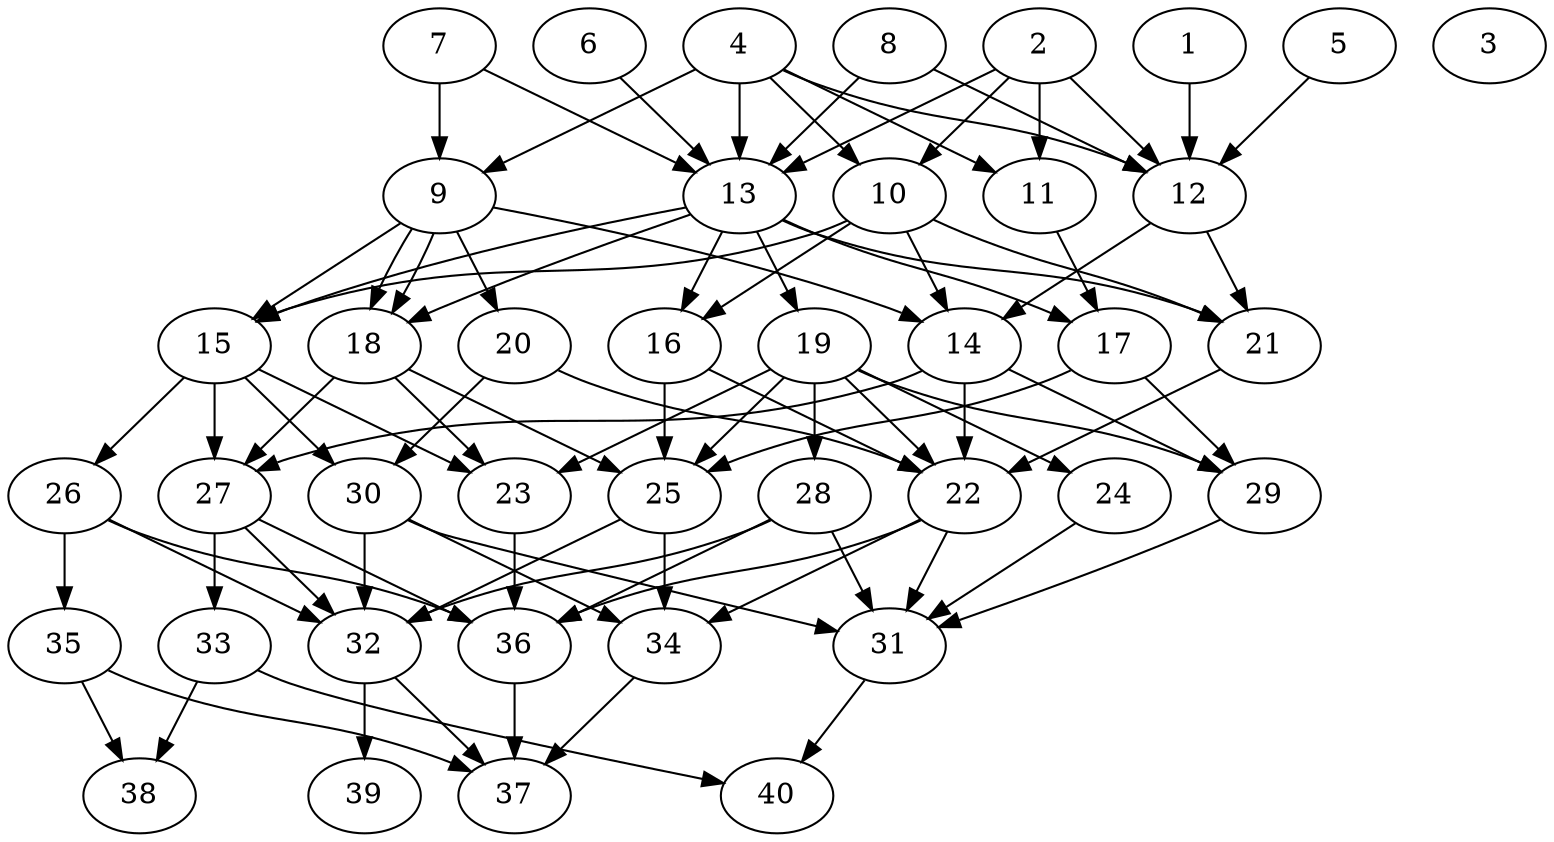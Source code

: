 // DAG automatically generated by daggen at Tue Aug  6 16:28:35 2019
// ./daggen --dot -n 40 --ccr 0.5 --fat 0.6 --regular 0.5 --density 0.6 --mindata 5242880 --maxdata 52428800 
digraph G {
  1 [size="58550272", alpha="0.03", expect_size="29275136"] 
  1 -> 12 [size ="29275136"]
  2 [size="26202112", alpha="0.09", expect_size="13101056"] 
  2 -> 10 [size ="13101056"]
  2 -> 11 [size ="13101056"]
  2 -> 12 [size ="13101056"]
  2 -> 13 [size ="13101056"]
  3 [size="68401152", alpha="0.06", expect_size="34200576"] 
  4 [size="48467968", alpha="0.08", expect_size="24233984"] 
  4 -> 9 [size ="24233984"]
  4 -> 10 [size ="24233984"]
  4 -> 11 [size ="24233984"]
  4 -> 12 [size ="24233984"]
  4 -> 13 [size ="24233984"]
  5 [size="73324544", alpha="0.13", expect_size="36662272"] 
  5 -> 12 [size ="36662272"]
  6 [size="52422656", alpha="0.02", expect_size="26211328"] 
  6 -> 13 [size ="26211328"]
  7 [size="73222144", alpha="0.15", expect_size="36611072"] 
  7 -> 9 [size ="36611072"]
  7 -> 13 [size ="36611072"]
  8 [size="16248832", alpha="0.06", expect_size="8124416"] 
  8 -> 12 [size ="8124416"]
  8 -> 13 [size ="8124416"]
  9 [size="26882048", alpha="0.09", expect_size="13441024"] 
  9 -> 14 [size ="13441024"]
  9 -> 15 [size ="13441024"]
  9 -> 18 [size ="13441024"]
  9 -> 18 [size ="13441024"]
  9 -> 20 [size ="13441024"]
  10 [size="72751104", alpha="0.14", expect_size="36375552"] 
  10 -> 14 [size ="36375552"]
  10 -> 15 [size ="36375552"]
  10 -> 16 [size ="36375552"]
  10 -> 21 [size ="36375552"]
  11 [size="67649536", alpha="0.17", expect_size="33824768"] 
  11 -> 17 [size ="33824768"]
  12 [size="81659904", alpha="0.02", expect_size="40829952"] 
  12 -> 14 [size ="40829952"]
  12 -> 21 [size ="40829952"]
  13 [size="31911936", alpha="0.08", expect_size="15955968"] 
  13 -> 15 [size ="15955968"]
  13 -> 16 [size ="15955968"]
  13 -> 17 [size ="15955968"]
  13 -> 18 [size ="15955968"]
  13 -> 19 [size ="15955968"]
  13 -> 21 [size ="15955968"]
  14 [size="59805696", alpha="0.02", expect_size="29902848"] 
  14 -> 22 [size ="29902848"]
  14 -> 27 [size ="29902848"]
  14 -> 29 [size ="29902848"]
  15 [size="98310144", alpha="0.07", expect_size="49155072"] 
  15 -> 23 [size ="49155072"]
  15 -> 26 [size ="49155072"]
  15 -> 27 [size ="49155072"]
  15 -> 30 [size ="49155072"]
  16 [size="64669696", alpha="0.03", expect_size="32334848"] 
  16 -> 22 [size ="32334848"]
  16 -> 25 [size ="32334848"]
  17 [size="75661312", alpha="0.12", expect_size="37830656"] 
  17 -> 25 [size ="37830656"]
  17 -> 29 [size ="37830656"]
  18 [size="50860032", alpha="0.00", expect_size="25430016"] 
  18 -> 23 [size ="25430016"]
  18 -> 25 [size ="25430016"]
  18 -> 27 [size ="25430016"]
  19 [size="79243264", alpha="0.17", expect_size="39621632"] 
  19 -> 22 [size ="39621632"]
  19 -> 23 [size ="39621632"]
  19 -> 24 [size ="39621632"]
  19 -> 25 [size ="39621632"]
  19 -> 28 [size ="39621632"]
  19 -> 29 [size ="39621632"]
  20 [size="25686016", alpha="0.06", expect_size="12843008"] 
  20 -> 22 [size ="12843008"]
  20 -> 30 [size ="12843008"]
  21 [size="90085376", alpha="0.05", expect_size="45042688"] 
  21 -> 22 [size ="45042688"]
  22 [size="73883648", alpha="0.08", expect_size="36941824"] 
  22 -> 31 [size ="36941824"]
  22 -> 34 [size ="36941824"]
  22 -> 36 [size ="36941824"]
  23 [size="82724864", alpha="0.02", expect_size="41362432"] 
  23 -> 36 [size ="41362432"]
  24 [size="27092992", alpha="0.05", expect_size="13546496"] 
  24 -> 31 [size ="13546496"]
  25 [size="38860800", alpha="0.01", expect_size="19430400"] 
  25 -> 32 [size ="19430400"]
  25 -> 34 [size ="19430400"]
  26 [size="72189952", alpha="0.06", expect_size="36094976"] 
  26 -> 32 [size ="36094976"]
  26 -> 35 [size ="36094976"]
  26 -> 36 [size ="36094976"]
  27 [size="87967744", alpha="0.04", expect_size="43983872"] 
  27 -> 32 [size ="43983872"]
  27 -> 33 [size ="43983872"]
  27 -> 36 [size ="43983872"]
  28 [size="48005120", alpha="0.04", expect_size="24002560"] 
  28 -> 31 [size ="24002560"]
  28 -> 32 [size ="24002560"]
  28 -> 36 [size ="24002560"]
  29 [size="48549888", alpha="0.07", expect_size="24274944"] 
  29 -> 31 [size ="24274944"]
  30 [size="35430400", alpha="0.03", expect_size="17715200"] 
  30 -> 31 [size ="17715200"]
  30 -> 32 [size ="17715200"]
  30 -> 34 [size ="17715200"]
  31 [size="64337920", alpha="0.11", expect_size="32168960"] 
  31 -> 40 [size ="32168960"]
  32 [size="88969216", alpha="0.15", expect_size="44484608"] 
  32 -> 37 [size ="44484608"]
  32 -> 39 [size ="44484608"]
  33 [size="30670848", alpha="0.02", expect_size="15335424"] 
  33 -> 38 [size ="15335424"]
  33 -> 40 [size ="15335424"]
  34 [size="41728000", alpha="0.01", expect_size="20864000"] 
  34 -> 37 [size ="20864000"]
  35 [size="65753088", alpha="0.18", expect_size="32876544"] 
  35 -> 37 [size ="32876544"]
  35 -> 38 [size ="32876544"]
  36 [size="71217152", alpha="0.06", expect_size="35608576"] 
  36 -> 37 [size ="35608576"]
  37 [size="100055040", alpha="0.08", expect_size="50027520"] 
  38 [size="26265600", alpha="0.19", expect_size="13132800"] 
  39 [size="44353536", alpha="0.05", expect_size="22176768"] 
  40 [size="76345344", alpha="0.13", expect_size="38172672"] 
}

